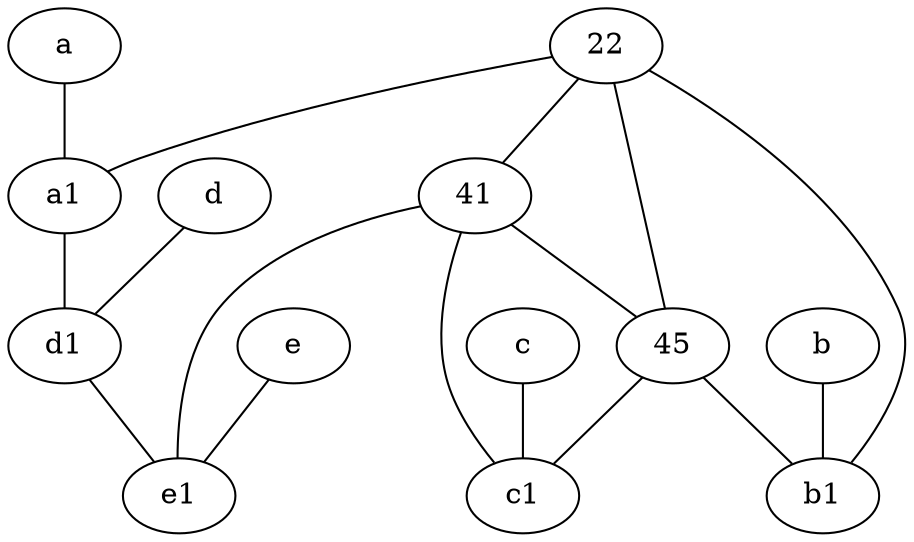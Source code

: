 graph {
	node [labelfontsize=50]
	d1 [labelfontsize=50 pos="3,5!"]
	b [labelfontsize=50 pos="10,4!"]
	45 [labelfontsize=50]
	c1 [labelfontsize=50 pos="4.5,3!"]
	22 [labelfontsize=50]
	a1 [labelfontsize=50 pos="8,3!"]
	e1 [labelfontsize=50 pos="7,7!"]
	b1 [labelfontsize=50 pos="9,4!"]
	a [labelfontsize=50 pos="8,2!"]
	41 [labelfontsize=50]
	c [labelfontsize=50 pos="4.5,2!"]
	d [labelfontsize=50 pos="2,5!"]
	e [labelfontsize=50 pos="7,9!"]
	22 -- 45
	e -- e1
	a -- a1
	a1 -- d1
	41 -- e1
	b -- b1
	41 -- c1
	d -- d1
	22 -- 41
	41 -- 45
	22 -- a1
	d1 -- e1
	45 -- b1
	45 -- c1
	c -- c1
	22 -- b1
}
